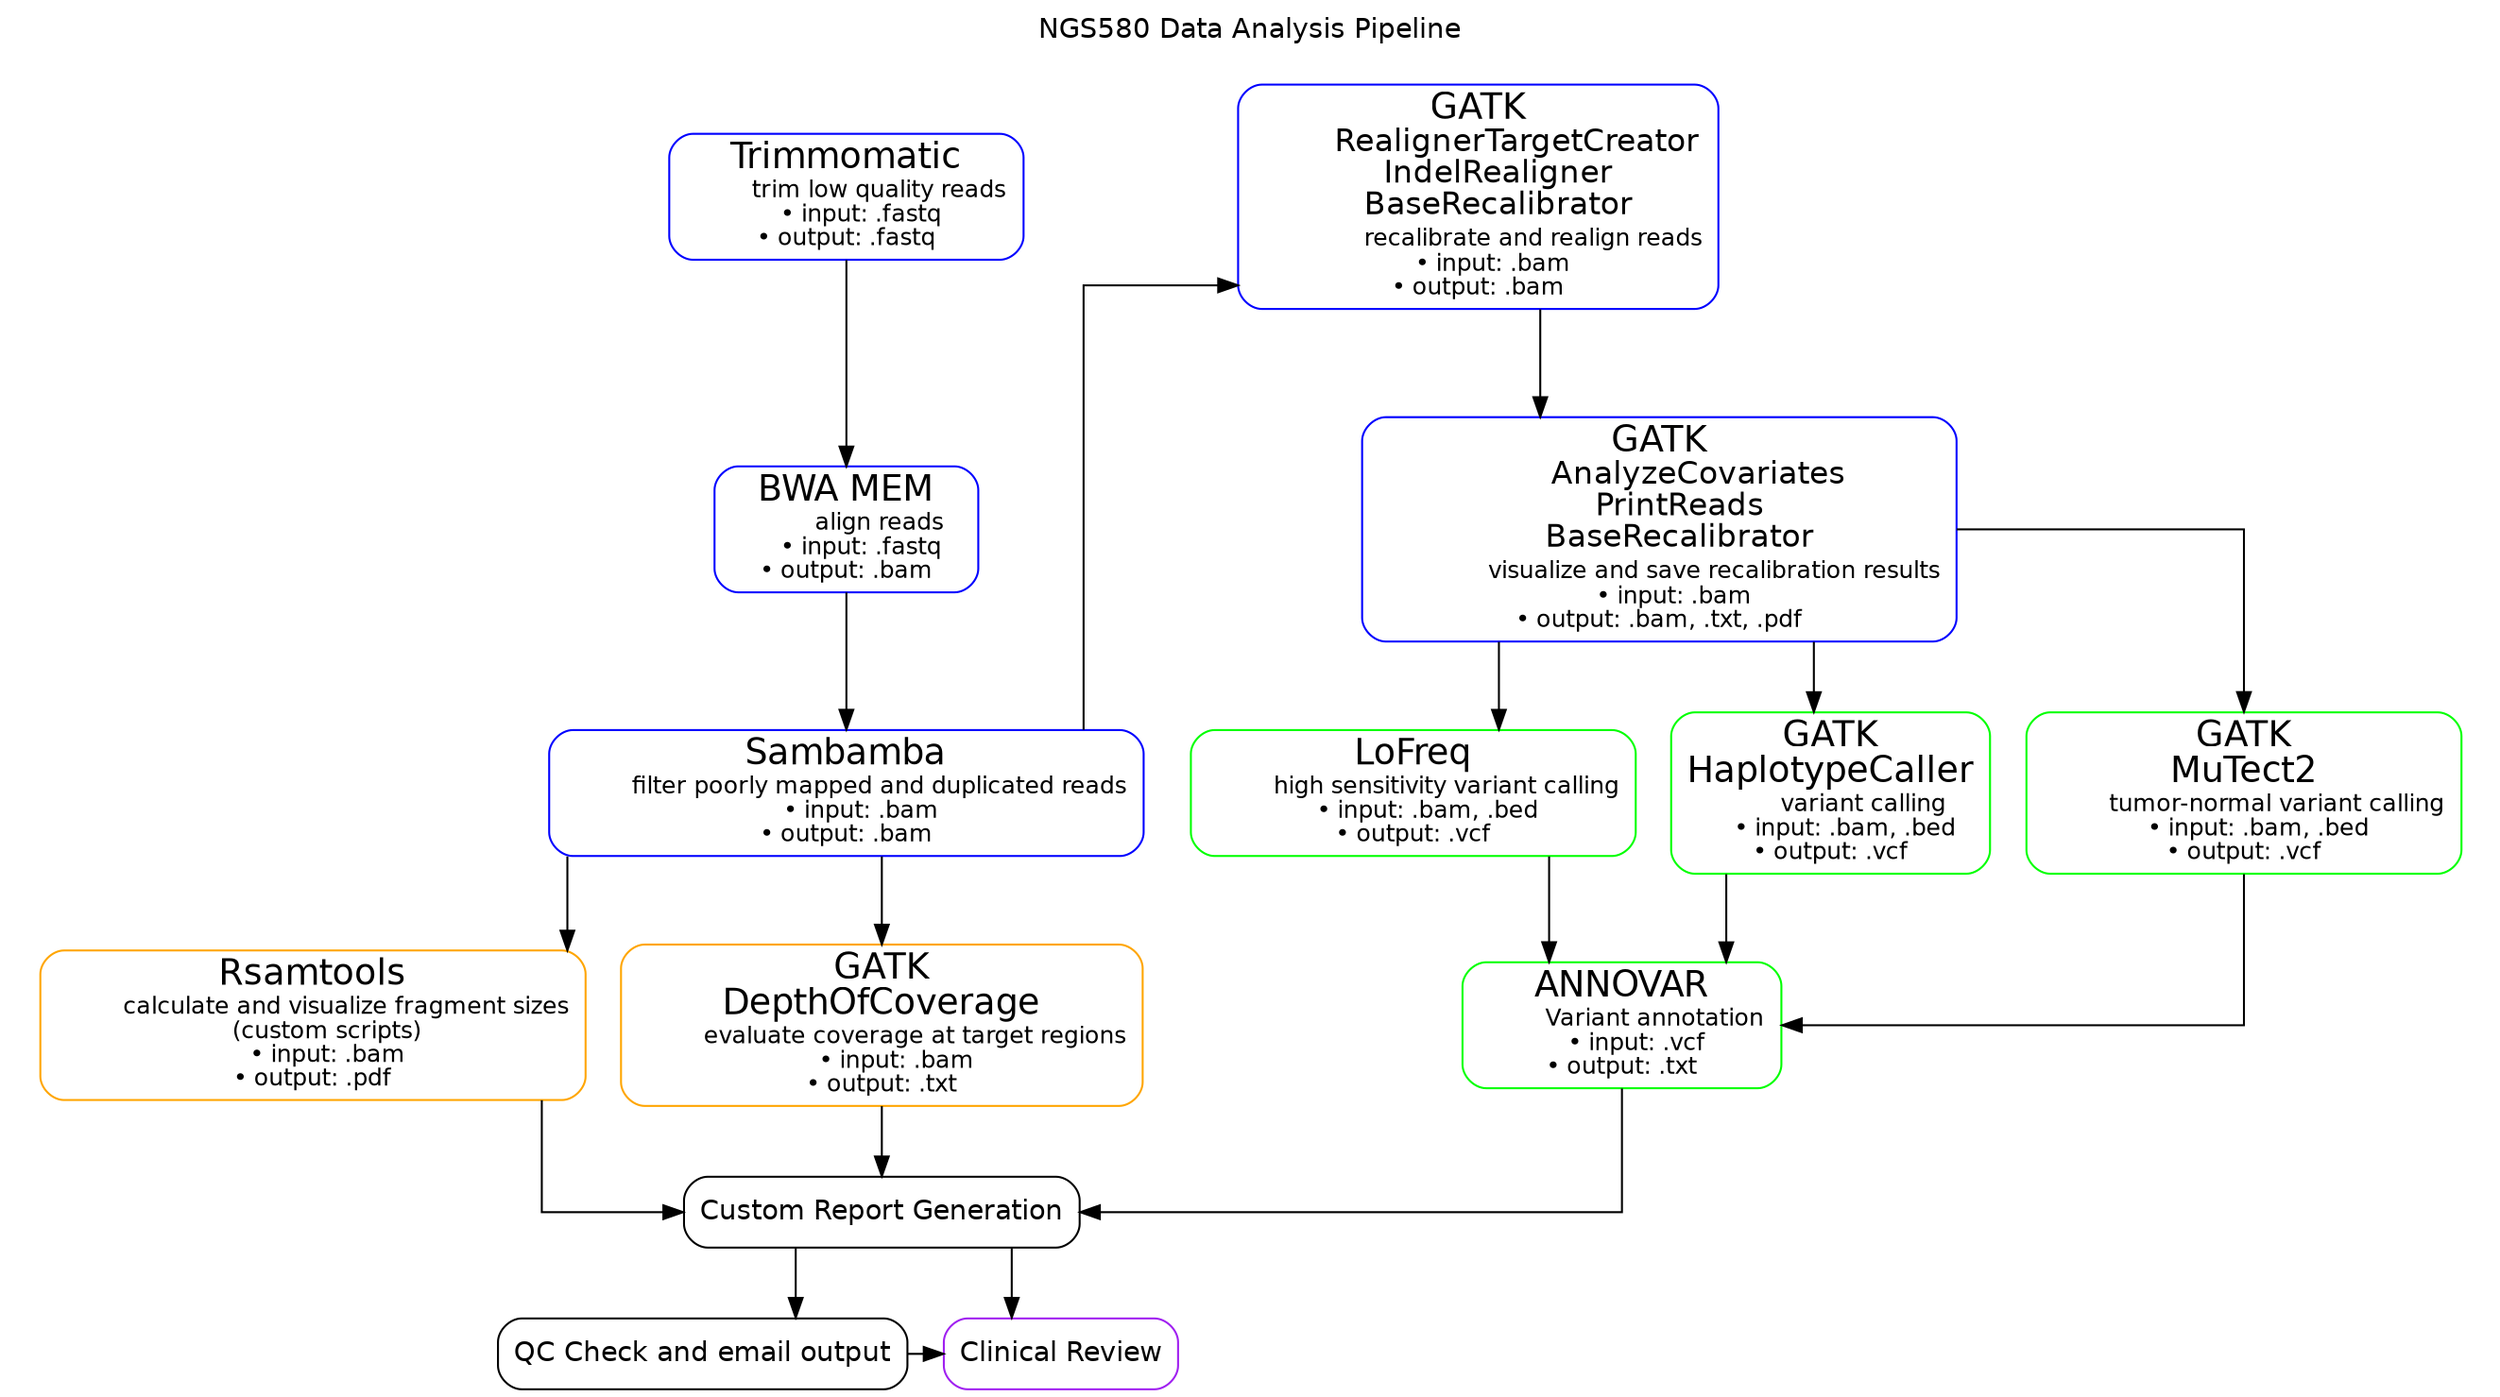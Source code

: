 digraph sns_pipeline {
// overall graph label
label="NGS580 Data Analysis Pipeline\n\n"
labelloc="t";

graph [fontname = "helvetica"];
node [fontname = "helvetica"];
edge [fontname = "helvetica"];

// define all the nodes in the order of appearance
Trimmomatic
BWA_MEM
Sambamba
Rsamtools
GATK_DepthOfCoverage
GATK_Realign
GATK_Recalibrate
LoFreq
GATK_HaplotypeCaller
GATK_MuTect2
ANNOVAR
Reporting
QC
Review

// add styles and labels to the pipeline steps
// pre-processing pipeline steps
Trimmomatic [
    label=<<FONT POINT-SIZE="18">Trimmomatic</FONT><BR />
    <FONT POINT-SIZE="12">
    trim low quality reads<BR />
    &#8226; input: .fastq<BR />
    &#8226; output: .fastq
    </FONT>>,
    style=rounded, shape=box, color=Blue
    ]

BWA_MEM [
    label=<<FONT POINT-SIZE="18">BWA MEM</FONT><BR />
    <FONT POINT-SIZE="12">
    align reads<BR />
    &#8226; input: .fastq<BR />
    &#8226; output: .bam
    </FONT>>,
    style=rounded, shape=box, color=Blue
    ]

Sambamba [
    label=<<FONT POINT-SIZE="18">Sambamba</FONT><BR />
    <FONT POINT-SIZE="12">
    filter poorly mapped and duplicated reads<BR />
    &#8226; input: .bam<BR />
    &#8226; output: .bam
    </FONT>>,
    style=rounded, shape=box, color=Blue
    ]

GATK_Realign [
    label=<<FONT POINT-SIZE="18">GATK</FONT><BR />
    <FONT POINT-SIZE="16">
    RealignerTargetCreator<BR />
    IndelRealigner<BR />
    BaseRecalibrator<BR />
    </FONT>
    <FONT POINT-SIZE="12">
    recalibrate and realign reads<BR />
    &#8226; input: .bam<BR />
    &#8226; output: .bam
    </FONT>>,
    style=rounded, shape=box, color=Blue
    ]

GATK_Recalibrate [
    label=<<FONT POINT-SIZE="18">GATK</FONT><BR />
    <FONT POINT-SIZE="16">
    AnalyzeCovariates<BR />
    PrintReads<BR />
    BaseRecalibrator<BR />
    </FONT>
    <FONT POINT-SIZE="12">
    visualize and save recalibration results<BR />
    &#8226; input: .bam<BR />
    &#8226; output: .bam, .txt, .pdf
    </FONT>>,
    style=rounded, shape=box, color=Blue
    ]

// quality control pipeline steps -
Rsamtools [
    label=<<FONT POINT-SIZE="18">Rsamtools</FONT><BR />
    <FONT POINT-SIZE="12">
    calculate and visualize fragment sizes<BR />
    (custom scripts)<BR />
    &#8226; input: .bam<BR />
    &#8226; output: .pdf
    </FONT>>,
    style=rounded, shape=box, color=Orange
    ]

GATK_DepthOfCoverage [
    label=<<FONT POINT-SIZE="18">GATK<BR />DepthOfCoverage</FONT><BR />
    <FONT POINT-SIZE="12">
    evaluate coverage at target regions<BR />
    &#8226; input: .bam<BR />
    &#8226; output: .txt
    </FONT>>,
    style=rounded, shape=box, color=Orange
    ]


// Variant Calling pipeline steps
LoFreq [
    label=<<FONT POINT-SIZE="18">LoFreq</FONT><BR />
    <FONT POINT-SIZE="12">
    high sensitivity variant calling<BR />
    &#8226; input: .bam, .bed<BR />
    &#8226; output: .vcf
    </FONT>>,
    style=rounded, shape=box, color=Green
    ]

GATK_HaplotypeCaller [
    label=<<FONT POINT-SIZE="18">GATK<BR />HaplotypeCaller</FONT><BR />
    <FONT POINT-SIZE="12">
    variant calling<BR />
    &#8226; input: .bam, .bed<BR />
    &#8226; output: .vcf
    </FONT>>,
    style=rounded, shape=box, color=Green
    ]

GATK_MuTect2 [
    label=<<FONT POINT-SIZE="18">GATK<BR />MuTect2</FONT><BR />
    <FONT POINT-SIZE="12">
    tumor-normal variant calling<BR />
    &#8226; input: .bam, .bed<BR />
    &#8226; output: .vcf
    </FONT>>,
    style=rounded, shape=box, color=Green]

ANNOVAR [
    label=<<FONT POINT-SIZE="18">ANNOVAR</FONT><BR />
    <FONT POINT-SIZE="12">
    Variant annotation<BR />
    &#8226; input: .vcf<BR />
    &#8226; output: .txt
    </FONT>>,
    style=rounded, shape=box, color=Green
    ]

// custom downstream steps
Reporting [
    label=<<FONT POINT-SIZE="14">Custom Report Generation</FONT>>,
    style=rounded, shape=box, color=Black
    ]

QC [
    label=<<FONT POINT-SIZE="14">QC Check and email output</FONT>>,
    style=rounded, shape=box, color=Black
    ]

Review [
    label=<<FONT POINT-SIZE="14">Clinical Review</FONT>>,
    style=rounded, shape=box, color=Purple
    ]

// layout
subgraph cluster1 {
    style="invis"
    Trimmomatic -> BWA_MEM -> Sambamba
    Sambamba -> Rsamtools
    Sambamba -> GATK_DepthOfCoverage
    }

subgraph cluster2 {
    style="invis"
     GATK_Realign -> GATK_Recalibrate
     GATK_Recalibrate -> LoFreq -> ANNOVAR
     GATK_Recalibrate -> GATK_HaplotypeCaller -> ANNOVAR
     GATK_Recalibrate -> GATK_MuTect2 -> ANNOVAR
    }

splines="ortho"

{rank=same Trimmomatic GATK_Realign}

Sambamba -> GATK_Realign //[constraint=false]
ANNOVAR -> Reporting

Rsamtools -> Reporting
GATK_DepthOfCoverage -> Reporting
{rank=same QC Review}

Reporting -> QC
Reporting -> Review
QC -> Review

}
